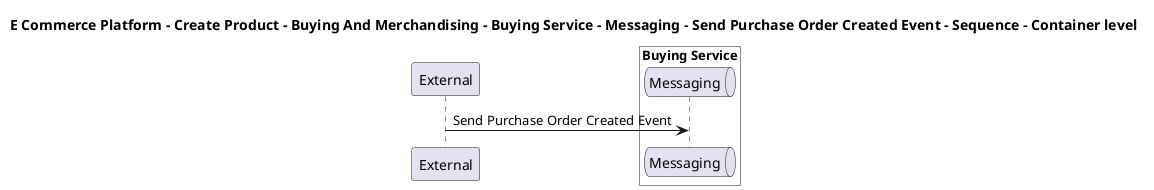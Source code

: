 @startuml

title E Commerce Platform - Create Product - Buying And Merchandising - Buying Service - Messaging - Send Purchase Order Created Event - Sequence - Container level

participant "External" as C4InterFlow.SoftwareSystems.ExternalSystem

box "Buying Service" #White
    queue "Messaging" as ECommercePlatform.CreateProduct.BuyingAndMerchandising.SoftwareSystems.BuyingService.Containers.Messaging
end box


C4InterFlow.SoftwareSystems.ExternalSystem -> ECommercePlatform.CreateProduct.BuyingAndMerchandising.SoftwareSystems.BuyingService.Containers.Messaging : Send Purchase Order Created Event


@enduml
